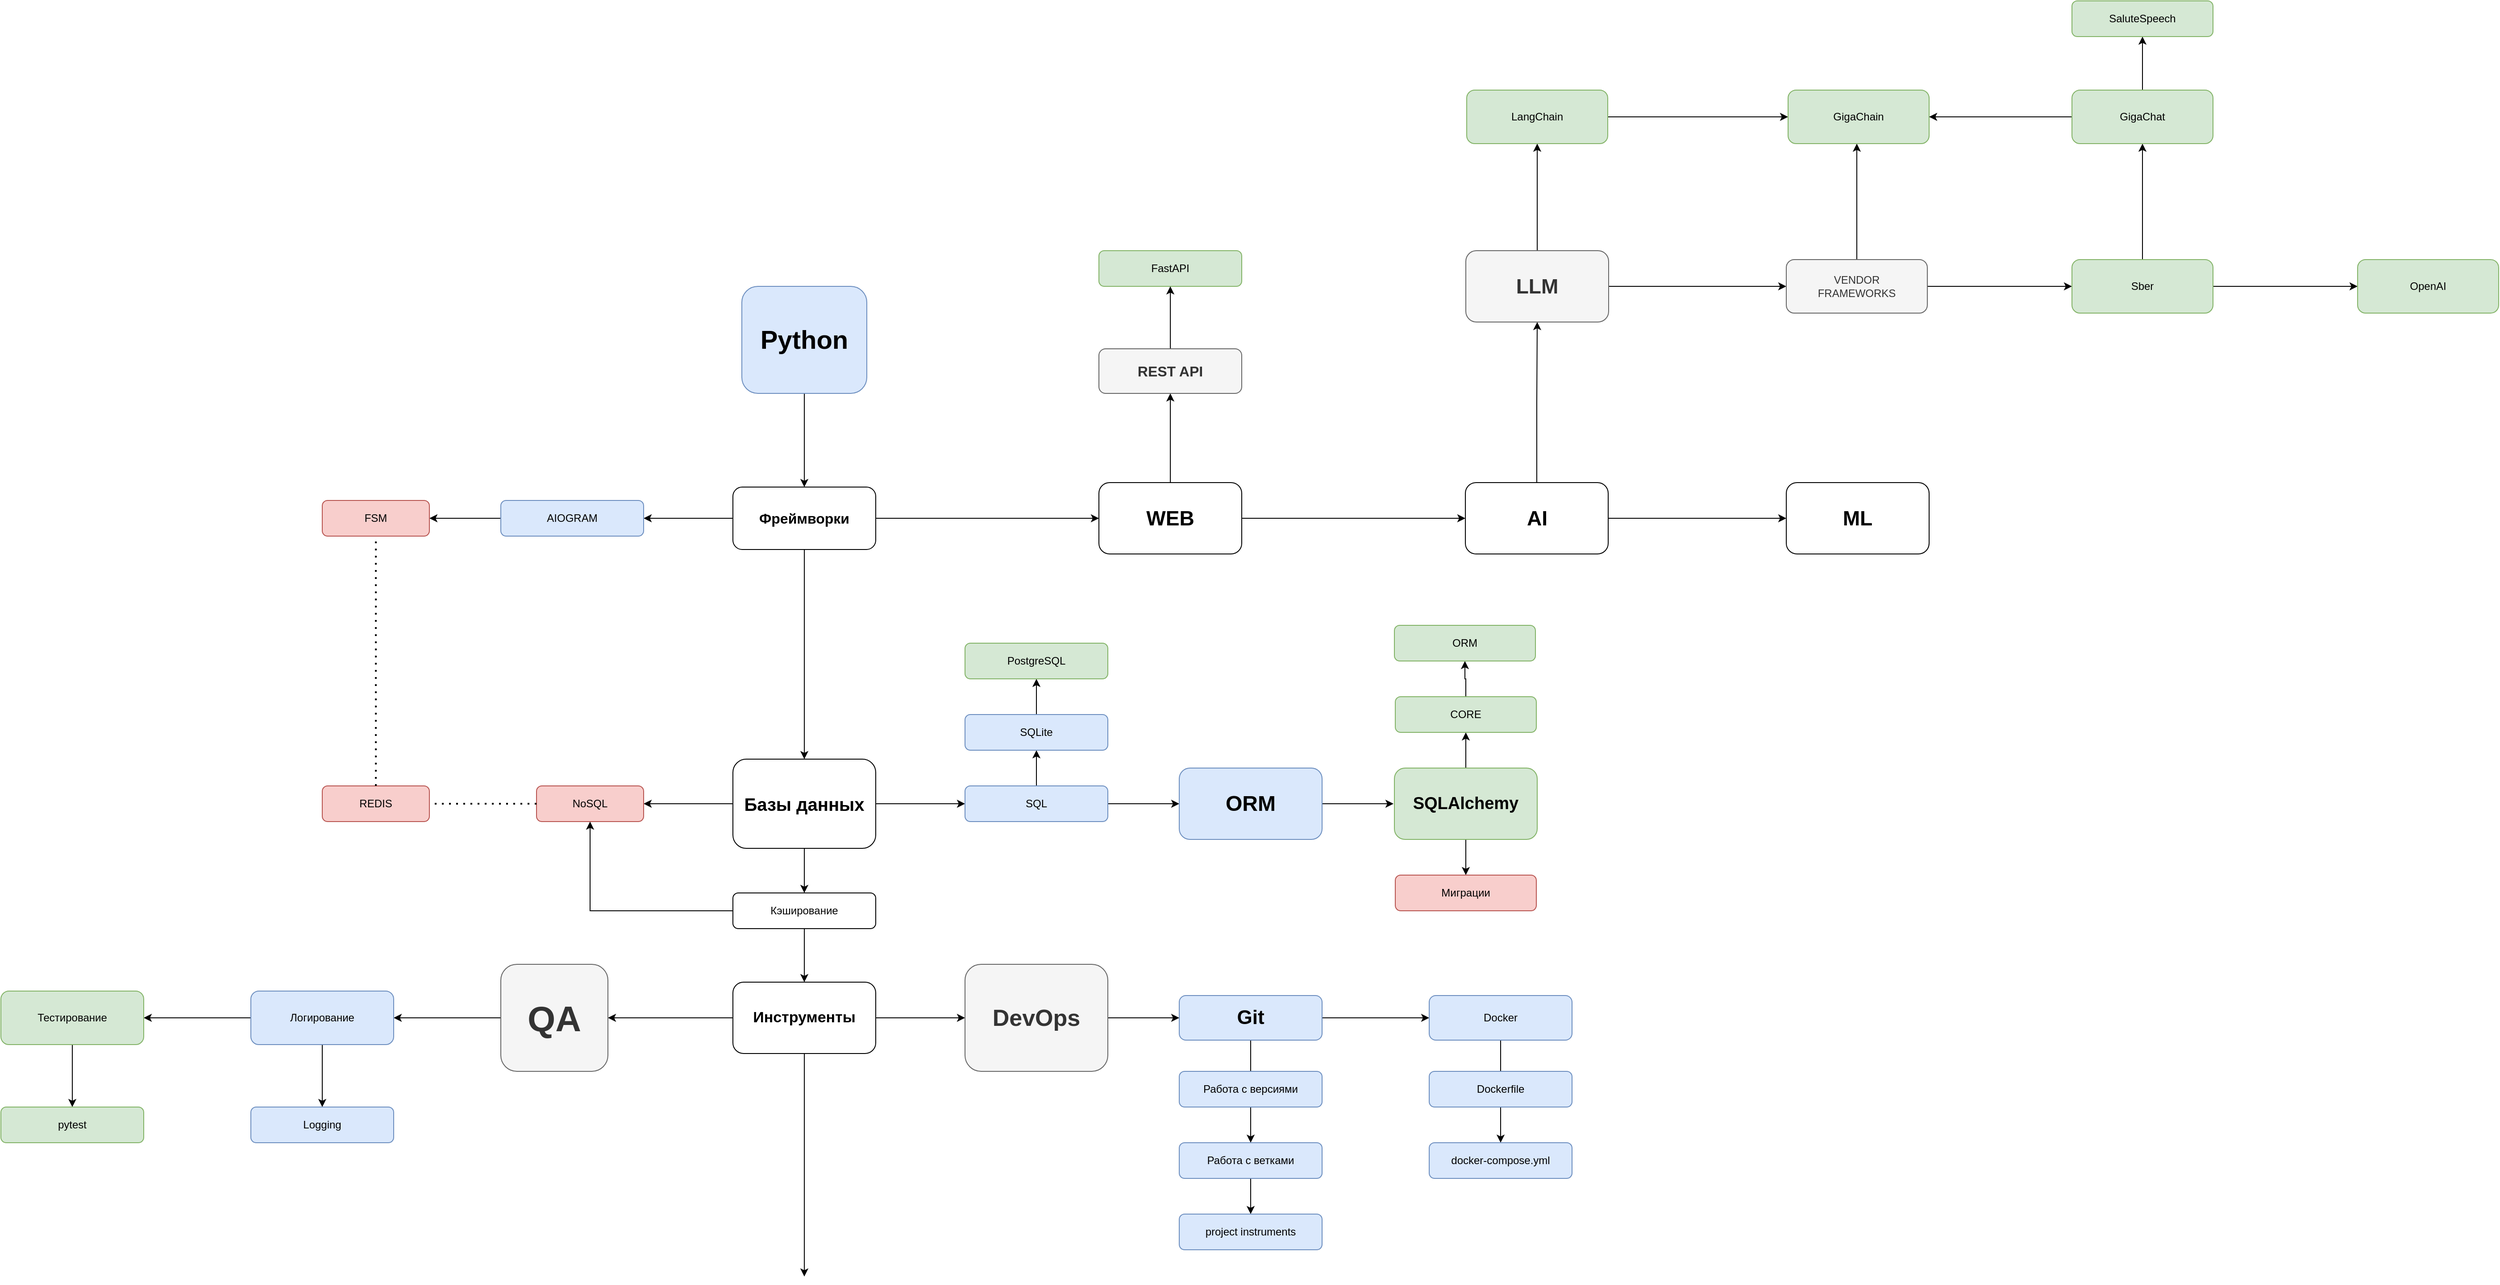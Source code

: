 <mxfile version="24.8.6">
  <diagram id="C5RBs43oDa-KdzZeNtuy" name="Page-1">
    <mxGraphModel dx="3982" dy="3674" grid="1" gridSize="10" guides="1" tooltips="1" connect="1" arrows="1" fold="1" page="1" pageScale="1" pageWidth="827" pageHeight="1169" math="0" shadow="0">
      <root>
        <mxCell id="WIyWlLk6GJQsqaUBKTNV-0" />
        <mxCell id="WIyWlLk6GJQsqaUBKTNV-1" parent="WIyWlLk6GJQsqaUBKTNV-0" />
        <mxCell id="VPrGuGbrklQKgXLqeO5R-3" style="edgeStyle=orthogonalEdgeStyle;rounded=0;orthogonalLoop=1;jettySize=auto;html=1;entryX=0.5;entryY=0;entryDx=0;entryDy=0;" edge="1" parent="WIyWlLk6GJQsqaUBKTNV-1" source="VPrGuGbrklQKgXLqeO5R-0" target="VPrGuGbrklQKgXLqeO5R-2">
          <mxGeometry relative="1" as="geometry" />
        </mxCell>
        <mxCell id="VPrGuGbrklQKgXLqeO5R-0" value="Python" style="rounded=1;whiteSpace=wrap;html=1;fontSize=29;glass=0;strokeWidth=1;shadow=0;fillColor=#dae8fc;strokeColor=#6c8ebf;fontStyle=1" vertex="1" parent="WIyWlLk6GJQsqaUBKTNV-1">
          <mxGeometry x="350" y="-200" width="140" height="120" as="geometry" />
        </mxCell>
        <mxCell id="VPrGuGbrklQKgXLqeO5R-5" style="edgeStyle=orthogonalEdgeStyle;rounded=0;orthogonalLoop=1;jettySize=auto;html=1;entryX=0.5;entryY=0;entryDx=0;entryDy=0;" edge="1" parent="WIyWlLk6GJQsqaUBKTNV-1" source="VPrGuGbrklQKgXLqeO5R-2" target="VPrGuGbrklQKgXLqeO5R-4">
          <mxGeometry relative="1" as="geometry" />
        </mxCell>
        <mxCell id="VPrGuGbrklQKgXLqeO5R-7" style="edgeStyle=orthogonalEdgeStyle;rounded=0;orthogonalLoop=1;jettySize=auto;html=1;" edge="1" parent="WIyWlLk6GJQsqaUBKTNV-1" source="VPrGuGbrklQKgXLqeO5R-2" target="VPrGuGbrklQKgXLqeO5R-6">
          <mxGeometry relative="1" as="geometry" />
        </mxCell>
        <mxCell id="VPrGuGbrklQKgXLqeO5R-80" style="edgeStyle=orthogonalEdgeStyle;rounded=0;orthogonalLoop=1;jettySize=auto;html=1;" edge="1" parent="WIyWlLk6GJQsqaUBKTNV-1" source="VPrGuGbrklQKgXLqeO5R-2" target="VPrGuGbrklQKgXLqeO5R-77">
          <mxGeometry relative="1" as="geometry" />
        </mxCell>
        <mxCell id="VPrGuGbrklQKgXLqeO5R-2" value="Фреймворки" style="rounded=1;whiteSpace=wrap;html=1;fontSize=16;glass=0;strokeWidth=1;shadow=0;fontStyle=1" vertex="1" parent="WIyWlLk6GJQsqaUBKTNV-1">
          <mxGeometry x="340" y="25" width="160" height="70" as="geometry" />
        </mxCell>
        <mxCell id="VPrGuGbrklQKgXLqeO5R-8" style="edgeStyle=orthogonalEdgeStyle;rounded=0;orthogonalLoop=1;jettySize=auto;html=1;" edge="1" parent="WIyWlLk6GJQsqaUBKTNV-1" source="VPrGuGbrklQKgXLqeO5R-4">
          <mxGeometry relative="1" as="geometry">
            <mxPoint x="240" y="380" as="targetPoint" />
          </mxGeometry>
        </mxCell>
        <mxCell id="VPrGuGbrklQKgXLqeO5R-17" style="edgeStyle=orthogonalEdgeStyle;rounded=0;orthogonalLoop=1;jettySize=auto;html=1;" edge="1" parent="WIyWlLk6GJQsqaUBKTNV-1" source="VPrGuGbrklQKgXLqeO5R-4">
          <mxGeometry relative="1" as="geometry">
            <mxPoint x="600" y="380" as="targetPoint" />
          </mxGeometry>
        </mxCell>
        <mxCell id="VPrGuGbrklQKgXLqeO5R-21" style="edgeStyle=orthogonalEdgeStyle;rounded=0;orthogonalLoop=1;jettySize=auto;html=1;" edge="1" parent="WIyWlLk6GJQsqaUBKTNV-1" source="VPrGuGbrklQKgXLqeO5R-4">
          <mxGeometry relative="1" as="geometry">
            <mxPoint x="420" y="480" as="targetPoint" />
          </mxGeometry>
        </mxCell>
        <mxCell id="VPrGuGbrklQKgXLqeO5R-4" value="Базы данных" style="rounded=1;whiteSpace=wrap;html=1;fontSize=20;glass=0;strokeWidth=1;shadow=0;fontStyle=1" vertex="1" parent="WIyWlLk6GJQsqaUBKTNV-1">
          <mxGeometry x="340" y="330" width="160" height="100" as="geometry" />
        </mxCell>
        <mxCell id="VPrGuGbrklQKgXLqeO5R-14" style="edgeStyle=orthogonalEdgeStyle;rounded=0;orthogonalLoop=1;jettySize=auto;html=1;" edge="1" parent="WIyWlLk6GJQsqaUBKTNV-1" source="VPrGuGbrklQKgXLqeO5R-6">
          <mxGeometry relative="1" as="geometry">
            <mxPoint x="2.274e-13" y="60" as="targetPoint" />
          </mxGeometry>
        </mxCell>
        <mxCell id="VPrGuGbrklQKgXLqeO5R-6" value="AIOGRAM" style="rounded=1;whiteSpace=wrap;html=1;fontSize=12;glass=0;strokeWidth=1;shadow=0;fillColor=#dae8fc;strokeColor=#6c8ebf;" vertex="1" parent="WIyWlLk6GJQsqaUBKTNV-1">
          <mxGeometry x="80" y="40" width="160" height="40" as="geometry" />
        </mxCell>
        <mxCell id="VPrGuGbrklQKgXLqeO5R-9" value="NoSQL" style="rounded=1;whiteSpace=wrap;html=1;fontSize=12;glass=0;strokeWidth=1;shadow=0;fillColor=#f8cecc;strokeColor=#b85450;" vertex="1" parent="WIyWlLk6GJQsqaUBKTNV-1">
          <mxGeometry x="120" y="360" width="120" height="40" as="geometry" />
        </mxCell>
        <mxCell id="VPrGuGbrklQKgXLqeO5R-10" value="REDIS" style="rounded=1;whiteSpace=wrap;html=1;fontSize=12;glass=0;strokeWidth=1;shadow=0;fillColor=#f8cecc;strokeColor=#b85450;" vertex="1" parent="WIyWlLk6GJQsqaUBKTNV-1">
          <mxGeometry x="-120" y="360" width="120" height="40" as="geometry" />
        </mxCell>
        <mxCell id="VPrGuGbrklQKgXLqeO5R-13" value="" style="endArrow=none;dashed=1;html=1;dashPattern=1 3;strokeWidth=2;rounded=0;exitX=0;exitY=0.5;exitDx=0;exitDy=0;entryX=1;entryY=0.5;entryDx=0;entryDy=0;" edge="1" parent="WIyWlLk6GJQsqaUBKTNV-1" source="VPrGuGbrklQKgXLqeO5R-9" target="VPrGuGbrklQKgXLqeO5R-10">
          <mxGeometry width="50" height="50" relative="1" as="geometry">
            <mxPoint x="200" y="270" as="sourcePoint" />
            <mxPoint x="250" y="220" as="targetPoint" />
          </mxGeometry>
        </mxCell>
        <mxCell id="VPrGuGbrklQKgXLqeO5R-15" value="FSM" style="rounded=1;whiteSpace=wrap;html=1;fontSize=12;glass=0;strokeWidth=1;shadow=0;fillColor=#f8cecc;strokeColor=#b85450;" vertex="1" parent="WIyWlLk6GJQsqaUBKTNV-1">
          <mxGeometry x="-120" y="40" width="120" height="40" as="geometry" />
        </mxCell>
        <mxCell id="VPrGuGbrklQKgXLqeO5R-16" value="" style="endArrow=none;dashed=1;html=1;dashPattern=1 3;strokeWidth=2;rounded=0;exitX=0.5;exitY=0;exitDx=0;exitDy=0;" edge="1" parent="WIyWlLk6GJQsqaUBKTNV-1" source="VPrGuGbrklQKgXLqeO5R-10" target="VPrGuGbrklQKgXLqeO5R-15">
          <mxGeometry width="50" height="50" relative="1" as="geometry">
            <mxPoint x="180" y="260" as="sourcePoint" />
            <mxPoint x="230" y="210" as="targetPoint" />
          </mxGeometry>
        </mxCell>
        <mxCell id="VPrGuGbrklQKgXLqeO5R-46" style="edgeStyle=orthogonalEdgeStyle;rounded=0;orthogonalLoop=1;jettySize=auto;html=1;" edge="1" parent="WIyWlLk6GJQsqaUBKTNV-1" source="VPrGuGbrklQKgXLqeO5R-18">
          <mxGeometry relative="1" as="geometry">
            <mxPoint x="680" y="320" as="targetPoint" />
          </mxGeometry>
        </mxCell>
        <mxCell id="VPrGuGbrklQKgXLqeO5R-50" style="edgeStyle=orthogonalEdgeStyle;rounded=0;orthogonalLoop=1;jettySize=auto;html=1;" edge="1" parent="WIyWlLk6GJQsqaUBKTNV-1" source="VPrGuGbrklQKgXLqeO5R-18">
          <mxGeometry relative="1" as="geometry">
            <mxPoint x="840" y="380" as="targetPoint" />
          </mxGeometry>
        </mxCell>
        <mxCell id="VPrGuGbrklQKgXLqeO5R-18" value="SQL" style="rounded=1;whiteSpace=wrap;html=1;fontSize=12;glass=0;strokeWidth=1;shadow=0;fillColor=#dae8fc;strokeColor=#6c8ebf;" vertex="1" parent="WIyWlLk6GJQsqaUBKTNV-1">
          <mxGeometry x="600" y="360" width="160" height="40" as="geometry" />
        </mxCell>
        <mxCell id="VPrGuGbrklQKgXLqeO5R-19" value="FastAPI" style="rounded=1;whiteSpace=wrap;html=1;fontSize=12;glass=0;strokeWidth=1;shadow=0;fillColor=#d5e8d4;strokeColor=#82b366;" vertex="1" parent="WIyWlLk6GJQsqaUBKTNV-1">
          <mxGeometry x="750" y="-240" width="160" height="40" as="geometry" />
        </mxCell>
        <mxCell id="VPrGuGbrklQKgXLqeO5R-23" style="edgeStyle=orthogonalEdgeStyle;rounded=0;orthogonalLoop=1;jettySize=auto;html=1;" edge="1" parent="WIyWlLk6GJQsqaUBKTNV-1" source="VPrGuGbrklQKgXLqeO5R-22" target="VPrGuGbrklQKgXLqeO5R-9">
          <mxGeometry relative="1" as="geometry" />
        </mxCell>
        <mxCell id="VPrGuGbrklQKgXLqeO5R-25" style="edgeStyle=orthogonalEdgeStyle;rounded=0;orthogonalLoop=1;jettySize=auto;html=1;entryX=0.5;entryY=0;entryDx=0;entryDy=0;" edge="1" parent="WIyWlLk6GJQsqaUBKTNV-1" source="VPrGuGbrklQKgXLqeO5R-22" target="VPrGuGbrklQKgXLqeO5R-24">
          <mxGeometry relative="1" as="geometry" />
        </mxCell>
        <mxCell id="VPrGuGbrklQKgXLqeO5R-22" value="Кэширование" style="rounded=1;whiteSpace=wrap;html=1;fontSize=12;glass=0;strokeWidth=1;shadow=0;" vertex="1" parent="WIyWlLk6GJQsqaUBKTNV-1">
          <mxGeometry x="340" y="480" width="160" height="40" as="geometry" />
        </mxCell>
        <mxCell id="VPrGuGbrklQKgXLqeO5R-31" style="edgeStyle=orthogonalEdgeStyle;rounded=0;orthogonalLoop=1;jettySize=auto;html=1;entryX=0;entryY=0.5;entryDx=0;entryDy=0;" edge="1" parent="WIyWlLk6GJQsqaUBKTNV-1" source="VPrGuGbrklQKgXLqeO5R-24">
          <mxGeometry relative="1" as="geometry">
            <mxPoint x="600" y="620" as="targetPoint" />
          </mxGeometry>
        </mxCell>
        <mxCell id="VPrGuGbrklQKgXLqeO5R-61" style="edgeStyle=orthogonalEdgeStyle;rounded=0;orthogonalLoop=1;jettySize=auto;html=1;entryX=1;entryY=0.5;entryDx=0;entryDy=0;" edge="1" parent="WIyWlLk6GJQsqaUBKTNV-1" source="VPrGuGbrklQKgXLqeO5R-24" target="VPrGuGbrklQKgXLqeO5R-62">
          <mxGeometry relative="1" as="geometry">
            <mxPoint x="240" y="620" as="targetPoint" />
          </mxGeometry>
        </mxCell>
        <mxCell id="VPrGuGbrklQKgXLqeO5R-72" style="edgeStyle=orthogonalEdgeStyle;rounded=0;orthogonalLoop=1;jettySize=auto;html=1;entryX=0.5;entryY=0;entryDx=0;entryDy=0;" edge="1" parent="WIyWlLk6GJQsqaUBKTNV-1" source="VPrGuGbrklQKgXLqeO5R-24">
          <mxGeometry relative="1" as="geometry">
            <mxPoint x="420" y="910" as="targetPoint" />
          </mxGeometry>
        </mxCell>
        <mxCell id="VPrGuGbrklQKgXLqeO5R-24" value="Инструменты" style="rounded=1;whiteSpace=wrap;html=1;fontSize=17;glass=0;strokeWidth=1;shadow=0;fontStyle=1" vertex="1" parent="WIyWlLk6GJQsqaUBKTNV-1">
          <mxGeometry x="340" y="580" width="160" height="80" as="geometry" />
        </mxCell>
        <mxCell id="VPrGuGbrklQKgXLqeO5R-34" style="edgeStyle=orthogonalEdgeStyle;rounded=0;orthogonalLoop=1;jettySize=auto;html=1;entryX=0;entryY=0.5;entryDx=0;entryDy=0;exitX=1;exitY=0.5;exitDx=0;exitDy=0;" edge="1" parent="WIyWlLk6GJQsqaUBKTNV-1" source="VPrGuGbrklQKgXLqeO5R-33" target="VPrGuGbrklQKgXLqeO5R-28">
          <mxGeometry relative="1" as="geometry">
            <mxPoint x="1000" y="630" as="sourcePoint" />
          </mxGeometry>
        </mxCell>
        <mxCell id="VPrGuGbrklQKgXLqeO5R-42" style="edgeStyle=orthogonalEdgeStyle;rounded=0;orthogonalLoop=1;jettySize=auto;html=1;" edge="1" parent="WIyWlLk6GJQsqaUBKTNV-1" source="VPrGuGbrklQKgXLqeO5R-28">
          <mxGeometry relative="1" as="geometry">
            <mxPoint x="1200" y="690" as="targetPoint" />
          </mxGeometry>
        </mxCell>
        <mxCell id="VPrGuGbrklQKgXLqeO5R-28" value="Docker" style="rounded=1;whiteSpace=wrap;html=1;fontSize=12;glass=0;strokeWidth=1;shadow=0;fillColor=#dae8fc;strokeColor=#6c8ebf;" vertex="1" parent="WIyWlLk6GJQsqaUBKTNV-1">
          <mxGeometry x="1120" y="595" width="160" height="50" as="geometry" />
        </mxCell>
        <mxCell id="VPrGuGbrklQKgXLqeO5R-35" style="edgeStyle=orthogonalEdgeStyle;rounded=0;orthogonalLoop=1;jettySize=auto;html=1;" edge="1" parent="WIyWlLk6GJQsqaUBKTNV-1" source="VPrGuGbrklQKgXLqeO5R-33">
          <mxGeometry relative="1" as="geometry">
            <mxPoint x="920" y="690" as="targetPoint" />
          </mxGeometry>
        </mxCell>
        <mxCell id="VPrGuGbrklQKgXLqeO5R-33" value="Git" style="rounded=1;whiteSpace=wrap;html=1;fontSize=22;glass=0;strokeWidth=1;shadow=0;fillColor=#dae8fc;strokeColor=#6c8ebf;fontStyle=1" vertex="1" parent="WIyWlLk6GJQsqaUBKTNV-1">
          <mxGeometry x="840" y="595" width="160" height="50" as="geometry" />
        </mxCell>
        <mxCell id="VPrGuGbrklQKgXLqeO5R-39" style="edgeStyle=orthogonalEdgeStyle;rounded=0;orthogonalLoop=1;jettySize=auto;html=1;" edge="1" parent="WIyWlLk6GJQsqaUBKTNV-1" source="VPrGuGbrklQKgXLqeO5R-36" target="VPrGuGbrklQKgXLqeO5R-38">
          <mxGeometry relative="1" as="geometry" />
        </mxCell>
        <mxCell id="VPrGuGbrklQKgXLqeO5R-36" value="Работа с версиями" style="rounded=1;whiteSpace=wrap;html=1;fontSize=12;glass=0;strokeWidth=1;shadow=0;fillColor=#dae8fc;strokeColor=#6c8ebf;" vertex="1" parent="WIyWlLk6GJQsqaUBKTNV-1">
          <mxGeometry x="840" y="680" width="160" height="40" as="geometry" />
        </mxCell>
        <mxCell id="VPrGuGbrklQKgXLqeO5R-41" style="edgeStyle=orthogonalEdgeStyle;rounded=0;orthogonalLoop=1;jettySize=auto;html=1;entryX=0.5;entryY=0;entryDx=0;entryDy=0;" edge="1" parent="WIyWlLk6GJQsqaUBKTNV-1" source="VPrGuGbrklQKgXLqeO5R-38" target="VPrGuGbrklQKgXLqeO5R-40">
          <mxGeometry relative="1" as="geometry" />
        </mxCell>
        <mxCell id="VPrGuGbrklQKgXLqeO5R-38" value="Работа с ветками" style="rounded=1;whiteSpace=wrap;html=1;fontSize=12;glass=0;strokeWidth=1;shadow=0;fillColor=#dae8fc;strokeColor=#6c8ebf;" vertex="1" parent="WIyWlLk6GJQsqaUBKTNV-1">
          <mxGeometry x="840" y="760" width="160" height="40" as="geometry" />
        </mxCell>
        <mxCell id="VPrGuGbrklQKgXLqeO5R-40" value="project instruments" style="rounded=1;whiteSpace=wrap;html=1;fontSize=12;glass=0;strokeWidth=1;shadow=0;fillColor=#dae8fc;strokeColor=#6c8ebf;" vertex="1" parent="WIyWlLk6GJQsqaUBKTNV-1">
          <mxGeometry x="840" y="840" width="160" height="40" as="geometry" />
        </mxCell>
        <mxCell id="VPrGuGbrklQKgXLqeO5R-45" style="edgeStyle=orthogonalEdgeStyle;rounded=0;orthogonalLoop=1;jettySize=auto;html=1;entryX=0.5;entryY=0;entryDx=0;entryDy=0;" edge="1" parent="WIyWlLk6GJQsqaUBKTNV-1" source="VPrGuGbrklQKgXLqeO5R-43" target="VPrGuGbrklQKgXLqeO5R-44">
          <mxGeometry relative="1" as="geometry" />
        </mxCell>
        <mxCell id="VPrGuGbrklQKgXLqeO5R-43" value="Dockerfile" style="rounded=1;whiteSpace=wrap;html=1;fontSize=12;glass=0;strokeWidth=1;shadow=0;fillColor=#dae8fc;strokeColor=#6c8ebf;" vertex="1" parent="WIyWlLk6GJQsqaUBKTNV-1">
          <mxGeometry x="1120" y="680" width="160" height="40" as="geometry" />
        </mxCell>
        <mxCell id="VPrGuGbrklQKgXLqeO5R-44" value="docker-compose.yml" style="rounded=1;whiteSpace=wrap;html=1;fontSize=12;glass=0;strokeWidth=1;shadow=0;fillColor=#dae8fc;strokeColor=#6c8ebf;" vertex="1" parent="WIyWlLk6GJQsqaUBKTNV-1">
          <mxGeometry x="1120" y="760" width="160" height="40" as="geometry" />
        </mxCell>
        <mxCell id="VPrGuGbrklQKgXLqeO5R-49" style="edgeStyle=orthogonalEdgeStyle;rounded=0;orthogonalLoop=1;jettySize=auto;html=1;" edge="1" parent="WIyWlLk6GJQsqaUBKTNV-1" source="VPrGuGbrklQKgXLqeO5R-47" target="VPrGuGbrklQKgXLqeO5R-48">
          <mxGeometry relative="1" as="geometry" />
        </mxCell>
        <mxCell id="VPrGuGbrklQKgXLqeO5R-47" value="SQLite" style="rounded=1;whiteSpace=wrap;html=1;fontSize=12;glass=0;strokeWidth=1;shadow=0;fillColor=#dae8fc;strokeColor=#6c8ebf;" vertex="1" parent="WIyWlLk6GJQsqaUBKTNV-1">
          <mxGeometry x="600" y="280" width="160" height="40" as="geometry" />
        </mxCell>
        <mxCell id="VPrGuGbrklQKgXLqeO5R-48" value="PostgreSQL" style="rounded=1;whiteSpace=wrap;html=1;fontSize=12;glass=0;strokeWidth=1;shadow=0;fillColor=#d5e8d4;strokeColor=#82b366;" vertex="1" parent="WIyWlLk6GJQsqaUBKTNV-1">
          <mxGeometry x="600" y="200" width="160" height="40" as="geometry" />
        </mxCell>
        <mxCell id="VPrGuGbrklQKgXLqeO5R-57" style="edgeStyle=orthogonalEdgeStyle;rounded=0;orthogonalLoop=1;jettySize=auto;html=1;" edge="1" parent="WIyWlLk6GJQsqaUBKTNV-1" source="VPrGuGbrklQKgXLqeO5R-51">
          <mxGeometry relative="1" as="geometry">
            <mxPoint x="1080" y="380" as="targetPoint" />
          </mxGeometry>
        </mxCell>
        <mxCell id="VPrGuGbrklQKgXLqeO5R-51" value="ORM" style="rounded=1;whiteSpace=wrap;html=1;fontSize=24;glass=0;strokeWidth=1;shadow=0;fillColor=#dae8fc;strokeColor=#6c8ebf;fontStyle=1" vertex="1" parent="WIyWlLk6GJQsqaUBKTNV-1">
          <mxGeometry x="840" y="340" width="160" height="80" as="geometry" />
        </mxCell>
        <mxCell id="VPrGuGbrklQKgXLqeO5R-134" value="" style="edgeStyle=orthogonalEdgeStyle;rounded=0;orthogonalLoop=1;jettySize=auto;html=1;" edge="1" parent="WIyWlLk6GJQsqaUBKTNV-1" source="VPrGuGbrklQKgXLqeO5R-53" target="VPrGuGbrklQKgXLqeO5R-133">
          <mxGeometry relative="1" as="geometry" />
        </mxCell>
        <mxCell id="VPrGuGbrklQKgXLqeO5R-141" style="edgeStyle=orthogonalEdgeStyle;rounded=0;orthogonalLoop=1;jettySize=auto;html=1;" edge="1" parent="WIyWlLk6GJQsqaUBKTNV-1" source="VPrGuGbrklQKgXLqeO5R-53">
          <mxGeometry relative="1" as="geometry">
            <mxPoint x="1161" y="460" as="targetPoint" />
          </mxGeometry>
        </mxCell>
        <mxCell id="VPrGuGbrklQKgXLqeO5R-53" value="&lt;font style=&quot;font-size: 19px;&quot;&gt;&lt;b&gt;SQLAlchemy&lt;/b&gt;&lt;/font&gt;" style="rounded=1;whiteSpace=wrap;html=1;fontSize=12;glass=0;strokeWidth=1;shadow=0;fillColor=#d5e8d4;strokeColor=#82b366;" vertex="1" parent="WIyWlLk6GJQsqaUBKTNV-1">
          <mxGeometry x="1081" y="340" width="160" height="80" as="geometry" />
        </mxCell>
        <mxCell id="VPrGuGbrklQKgXLqeO5R-59" style="edgeStyle=orthogonalEdgeStyle;rounded=0;orthogonalLoop=1;jettySize=auto;html=1;entryX=0;entryY=0.5;entryDx=0;entryDy=0;" edge="1" parent="WIyWlLk6GJQsqaUBKTNV-1" source="VPrGuGbrklQKgXLqeO5R-58" target="VPrGuGbrklQKgXLqeO5R-33">
          <mxGeometry relative="1" as="geometry" />
        </mxCell>
        <mxCell id="VPrGuGbrklQKgXLqeO5R-58" value="DevOps" style="rounded=1;whiteSpace=wrap;html=1;fontSize=26;glass=0;strokeWidth=1;shadow=0;fillColor=#f5f5f5;strokeColor=#666666;fontColor=#333333;fontStyle=1" vertex="1" parent="WIyWlLk6GJQsqaUBKTNV-1">
          <mxGeometry x="600" y="560" width="160" height="120" as="geometry" />
        </mxCell>
        <mxCell id="VPrGuGbrklQKgXLqeO5R-63" style="edgeStyle=orthogonalEdgeStyle;rounded=0;orthogonalLoop=1;jettySize=auto;html=1;" edge="1" parent="WIyWlLk6GJQsqaUBKTNV-1" source="VPrGuGbrklQKgXLqeO5R-62">
          <mxGeometry relative="1" as="geometry">
            <mxPoint x="-40" y="620.0" as="targetPoint" />
          </mxGeometry>
        </mxCell>
        <mxCell id="VPrGuGbrklQKgXLqeO5R-62" value="&lt;font style=&quot;font-size: 40px;&quot;&gt;QA&lt;/font&gt;" style="rounded=1;whiteSpace=wrap;html=1;fontSize=40;glass=0;strokeWidth=1;shadow=0;fillColor=#f5f5f5;strokeColor=#666666;fontColor=#333333;fontStyle=1" vertex="1" parent="WIyWlLk6GJQsqaUBKTNV-1">
          <mxGeometry x="80" y="560" width="120" height="120" as="geometry" />
        </mxCell>
        <mxCell id="VPrGuGbrklQKgXLqeO5R-66" style="edgeStyle=orthogonalEdgeStyle;rounded=0;orthogonalLoop=1;jettySize=auto;html=1;entryX=0.5;entryY=0;entryDx=0;entryDy=0;" edge="1" parent="WIyWlLk6GJQsqaUBKTNV-1" source="VPrGuGbrklQKgXLqeO5R-65" target="VPrGuGbrklQKgXLqeO5R-67">
          <mxGeometry relative="1" as="geometry">
            <mxPoint x="-120" y="680" as="targetPoint" />
          </mxGeometry>
        </mxCell>
        <mxCell id="VPrGuGbrklQKgXLqeO5R-69" style="edgeStyle=orthogonalEdgeStyle;rounded=0;orthogonalLoop=1;jettySize=auto;html=1;" edge="1" parent="WIyWlLk6GJQsqaUBKTNV-1" source="VPrGuGbrklQKgXLqeO5R-65" target="VPrGuGbrklQKgXLqeO5R-68">
          <mxGeometry relative="1" as="geometry" />
        </mxCell>
        <mxCell id="VPrGuGbrklQKgXLqeO5R-65" value="Логирование" style="rounded=1;whiteSpace=wrap;html=1;fontSize=12;glass=0;strokeWidth=1;shadow=0;fillColor=#dae8fc;strokeColor=#6c8ebf;" vertex="1" parent="WIyWlLk6GJQsqaUBKTNV-1">
          <mxGeometry x="-200" y="590" width="160" height="60" as="geometry" />
        </mxCell>
        <mxCell id="VPrGuGbrklQKgXLqeO5R-67" value="Logging" style="rounded=1;whiteSpace=wrap;html=1;fontSize=12;glass=0;strokeWidth=1;shadow=0;fillColor=#dae8fc;strokeColor=#6c8ebf;" vertex="1" parent="WIyWlLk6GJQsqaUBKTNV-1">
          <mxGeometry x="-200" y="720" width="160" height="40" as="geometry" />
        </mxCell>
        <mxCell id="VPrGuGbrklQKgXLqeO5R-70" style="edgeStyle=orthogonalEdgeStyle;rounded=0;orthogonalLoop=1;jettySize=auto;html=1;" edge="1" parent="WIyWlLk6GJQsqaUBKTNV-1" source="VPrGuGbrklQKgXLqeO5R-68">
          <mxGeometry relative="1" as="geometry">
            <mxPoint x="-400" y="720" as="targetPoint" />
          </mxGeometry>
        </mxCell>
        <mxCell id="VPrGuGbrklQKgXLqeO5R-68" value="Тестирование" style="rounded=1;whiteSpace=wrap;html=1;fontSize=12;glass=0;strokeWidth=1;shadow=0;fillColor=#d5e8d4;strokeColor=#82b366;" vertex="1" parent="WIyWlLk6GJQsqaUBKTNV-1">
          <mxGeometry x="-480" y="590" width="160" height="60" as="geometry" />
        </mxCell>
        <mxCell id="VPrGuGbrklQKgXLqeO5R-71" value="pytest" style="rounded=1;whiteSpace=wrap;html=1;fontSize=12;glass=0;strokeWidth=1;shadow=0;fillColor=#d5e8d4;strokeColor=#82b366;" vertex="1" parent="WIyWlLk6GJQsqaUBKTNV-1">
          <mxGeometry x="-480" y="720" width="160" height="40" as="geometry" />
        </mxCell>
        <mxCell id="VPrGuGbrklQKgXLqeO5R-99" style="edgeStyle=orthogonalEdgeStyle;rounded=0;orthogonalLoop=1;jettySize=auto;html=1;" edge="1" parent="WIyWlLk6GJQsqaUBKTNV-1" source="VPrGuGbrklQKgXLqeO5R-77" target="VPrGuGbrklQKgXLqeO5R-96">
          <mxGeometry relative="1" as="geometry" />
        </mxCell>
        <mxCell id="VPrGuGbrklQKgXLqeO5R-103" style="edgeStyle=orthogonalEdgeStyle;rounded=0;orthogonalLoop=1;jettySize=auto;html=1;" edge="1" parent="WIyWlLk6GJQsqaUBKTNV-1" source="VPrGuGbrklQKgXLqeO5R-77" target="VPrGuGbrklQKgXLqeO5R-101">
          <mxGeometry relative="1" as="geometry" />
        </mxCell>
        <mxCell id="VPrGuGbrklQKgXLqeO5R-77" value="&lt;font style=&quot;font-size: 23px;&quot;&gt;&lt;b&gt;WEB&lt;/b&gt;&lt;/font&gt;" style="rounded=1;whiteSpace=wrap;html=1;fontSize=12;glass=0;strokeWidth=1;shadow=0;" vertex="1" parent="WIyWlLk6GJQsqaUBKTNV-1">
          <mxGeometry x="750" y="20" width="160" height="80" as="geometry" />
        </mxCell>
        <mxCell id="VPrGuGbrklQKgXLqeO5R-97" style="edgeStyle=orthogonalEdgeStyle;rounded=0;orthogonalLoop=1;jettySize=auto;html=1;entryX=0.5;entryY=1;entryDx=0;entryDy=0;" edge="1" parent="WIyWlLk6GJQsqaUBKTNV-1" source="VPrGuGbrklQKgXLqeO5R-96" target="VPrGuGbrklQKgXLqeO5R-19">
          <mxGeometry relative="1" as="geometry" />
        </mxCell>
        <mxCell id="VPrGuGbrklQKgXLqeO5R-96" value="REST API" style="rounded=1;whiteSpace=wrap;html=1;fontSize=16;glass=0;strokeWidth=1;shadow=0;fontStyle=1;fillColor=#f5f5f5;fontColor=#333333;strokeColor=#666666;" vertex="1" parent="WIyWlLk6GJQsqaUBKTNV-1">
          <mxGeometry x="750" y="-130" width="160" height="50" as="geometry" />
        </mxCell>
        <mxCell id="VPrGuGbrklQKgXLqeO5R-107" value="" style="edgeStyle=orthogonalEdgeStyle;rounded=0;orthogonalLoop=1;jettySize=auto;html=1;" edge="1" parent="WIyWlLk6GJQsqaUBKTNV-1" source="VPrGuGbrklQKgXLqeO5R-101" target="VPrGuGbrklQKgXLqeO5R-106">
          <mxGeometry relative="1" as="geometry" />
        </mxCell>
        <mxCell id="VPrGuGbrklQKgXLqeO5R-113" value="" style="edgeStyle=orthogonalEdgeStyle;rounded=0;orthogonalLoop=1;jettySize=auto;html=1;" edge="1" parent="WIyWlLk6GJQsqaUBKTNV-1" source="VPrGuGbrklQKgXLqeO5R-101" target="VPrGuGbrklQKgXLqeO5R-112">
          <mxGeometry relative="1" as="geometry" />
        </mxCell>
        <mxCell id="VPrGuGbrklQKgXLqeO5R-101" value="&lt;font style=&quot;font-size: 23px;&quot;&gt;&lt;b&gt;AI&lt;/b&gt;&lt;/font&gt;" style="rounded=1;whiteSpace=wrap;html=1;fontSize=12;glass=0;strokeWidth=1;shadow=0;" vertex="1" parent="WIyWlLk6GJQsqaUBKTNV-1">
          <mxGeometry x="1160.5" y="20" width="160" height="80" as="geometry" />
        </mxCell>
        <mxCell id="VPrGuGbrklQKgXLqeO5R-110" value="" style="edgeStyle=orthogonalEdgeStyle;rounded=0;orthogonalLoop=1;jettySize=auto;html=1;" edge="1" parent="WIyWlLk6GJQsqaUBKTNV-1" source="VPrGuGbrklQKgXLqeO5R-106" target="VPrGuGbrklQKgXLqeO5R-109">
          <mxGeometry relative="1" as="geometry" />
        </mxCell>
        <mxCell id="VPrGuGbrklQKgXLqeO5R-114" style="edgeStyle=orthogonalEdgeStyle;rounded=0;orthogonalLoop=1;jettySize=auto;html=1;entryX=0;entryY=0.5;entryDx=0;entryDy=0;" edge="1" parent="WIyWlLk6GJQsqaUBKTNV-1" source="VPrGuGbrklQKgXLqeO5R-106" target="VPrGuGbrklQKgXLqeO5R-115">
          <mxGeometry relative="1" as="geometry">
            <mxPoint x="1400" y="-200" as="targetPoint" />
          </mxGeometry>
        </mxCell>
        <mxCell id="VPrGuGbrklQKgXLqeO5R-106" value="&lt;font style=&quot;font-size: 23px;&quot;&gt;&lt;b&gt;LLM&lt;/b&gt;&lt;/font&gt;" style="rounded=1;whiteSpace=wrap;html=1;fontSize=12;glass=0;strokeWidth=1;shadow=0;fillColor=#f5f5f5;fontColor=#333333;strokeColor=#666666;" vertex="1" parent="WIyWlLk6GJQsqaUBKTNV-1">
          <mxGeometry x="1161" y="-240" width="160" height="80" as="geometry" />
        </mxCell>
        <mxCell id="VPrGuGbrklQKgXLqeO5R-121" style="edgeStyle=orthogonalEdgeStyle;rounded=0;orthogonalLoop=1;jettySize=auto;html=1;" edge="1" parent="WIyWlLk6GJQsqaUBKTNV-1" source="VPrGuGbrklQKgXLqeO5R-109" target="VPrGuGbrklQKgXLqeO5R-117">
          <mxGeometry relative="1" as="geometry" />
        </mxCell>
        <mxCell id="VPrGuGbrklQKgXLqeO5R-109" value="LangChain" style="whiteSpace=wrap;html=1;rounded=1;glass=0;strokeWidth=1;shadow=0;fillColor=#d5e8d4;strokeColor=#82b366;" vertex="1" parent="WIyWlLk6GJQsqaUBKTNV-1">
          <mxGeometry x="1162" y="-420" width="158" height="60" as="geometry" />
        </mxCell>
        <mxCell id="VPrGuGbrklQKgXLqeO5R-112" value="&lt;font style=&quot;font-size: 23px;&quot;&gt;&lt;b&gt;ML&lt;/b&gt;&lt;/font&gt;" style="rounded=1;whiteSpace=wrap;html=1;fontSize=12;glass=0;strokeWidth=1;shadow=0;" vertex="1" parent="WIyWlLk6GJQsqaUBKTNV-1">
          <mxGeometry x="1520" y="20" width="160" height="80" as="geometry" />
        </mxCell>
        <mxCell id="VPrGuGbrklQKgXLqeO5R-116" style="edgeStyle=orthogonalEdgeStyle;rounded=0;orthogonalLoop=1;jettySize=auto;html=1;" edge="1" parent="WIyWlLk6GJQsqaUBKTNV-1" source="VPrGuGbrklQKgXLqeO5R-115">
          <mxGeometry relative="1" as="geometry">
            <mxPoint x="1599" y="-360" as="targetPoint" />
          </mxGeometry>
        </mxCell>
        <mxCell id="VPrGuGbrklQKgXLqeO5R-118" style="edgeStyle=orthogonalEdgeStyle;rounded=0;orthogonalLoop=1;jettySize=auto;html=1;entryX=0;entryY=0.5;entryDx=0;entryDy=0;" edge="1" parent="WIyWlLk6GJQsqaUBKTNV-1" source="VPrGuGbrklQKgXLqeO5R-115" target="VPrGuGbrklQKgXLqeO5R-122">
          <mxGeometry relative="1" as="geometry">
            <mxPoint x="1830" y="-200" as="targetPoint" />
          </mxGeometry>
        </mxCell>
        <mxCell id="VPrGuGbrklQKgXLqeO5R-115" value="VENDOR&lt;div&gt;FRAMEWORKS&lt;/div&gt;" style="whiteSpace=wrap;html=1;rounded=1;glass=0;strokeWidth=1;shadow=0;fillColor=#f5f5f5;fontColor=#333333;strokeColor=#666666;" vertex="1" parent="WIyWlLk6GJQsqaUBKTNV-1">
          <mxGeometry x="1520" y="-230" width="158" height="60" as="geometry" />
        </mxCell>
        <mxCell id="VPrGuGbrklQKgXLqeO5R-117" value="GigaChain" style="whiteSpace=wrap;html=1;rounded=1;glass=0;strokeWidth=1;shadow=0;fillColor=#d5e8d4;strokeColor=#82b366;" vertex="1" parent="WIyWlLk6GJQsqaUBKTNV-1">
          <mxGeometry x="1522" y="-420" width="158" height="60" as="geometry" />
        </mxCell>
        <mxCell id="VPrGuGbrklQKgXLqeO5R-125" value="" style="edgeStyle=orthogonalEdgeStyle;rounded=0;orthogonalLoop=1;jettySize=auto;html=1;" edge="1" parent="WIyWlLk6GJQsqaUBKTNV-1" source="VPrGuGbrklQKgXLqeO5R-122" target="VPrGuGbrklQKgXLqeO5R-124">
          <mxGeometry relative="1" as="geometry" />
        </mxCell>
        <mxCell id="VPrGuGbrklQKgXLqeO5R-128" value="" style="edgeStyle=orthogonalEdgeStyle;rounded=0;orthogonalLoop=1;jettySize=auto;html=1;" edge="1" parent="WIyWlLk6GJQsqaUBKTNV-1" source="VPrGuGbrklQKgXLqeO5R-122" target="VPrGuGbrklQKgXLqeO5R-127">
          <mxGeometry relative="1" as="geometry" />
        </mxCell>
        <mxCell id="VPrGuGbrklQKgXLqeO5R-122" value="Sber" style="whiteSpace=wrap;html=1;rounded=1;glass=0;strokeWidth=1;shadow=0;fillColor=#d5e8d4;strokeColor=#82b366;" vertex="1" parent="WIyWlLk6GJQsqaUBKTNV-1">
          <mxGeometry x="1840" y="-230" width="158" height="60" as="geometry" />
        </mxCell>
        <mxCell id="VPrGuGbrklQKgXLqeO5R-124" value="OpenAI" style="whiteSpace=wrap;html=1;rounded=1;glass=0;strokeWidth=1;shadow=0;fillColor=#d5e8d4;strokeColor=#82b366;" vertex="1" parent="WIyWlLk6GJQsqaUBKTNV-1">
          <mxGeometry x="2160" y="-230" width="158" height="60" as="geometry" />
        </mxCell>
        <mxCell id="VPrGuGbrklQKgXLqeO5R-130" value="" style="edgeStyle=orthogonalEdgeStyle;rounded=0;orthogonalLoop=1;jettySize=auto;html=1;" edge="1" parent="WIyWlLk6GJQsqaUBKTNV-1" source="VPrGuGbrklQKgXLqeO5R-127" target="VPrGuGbrklQKgXLqeO5R-129">
          <mxGeometry relative="1" as="geometry" />
        </mxCell>
        <mxCell id="VPrGuGbrklQKgXLqeO5R-131" style="edgeStyle=orthogonalEdgeStyle;rounded=0;orthogonalLoop=1;jettySize=auto;html=1;" edge="1" parent="WIyWlLk6GJQsqaUBKTNV-1" source="VPrGuGbrklQKgXLqeO5R-127" target="VPrGuGbrklQKgXLqeO5R-117">
          <mxGeometry relative="1" as="geometry" />
        </mxCell>
        <mxCell id="VPrGuGbrklQKgXLqeO5R-127" value="GigaChat" style="whiteSpace=wrap;html=1;rounded=1;glass=0;strokeWidth=1;shadow=0;fillColor=#d5e8d4;strokeColor=#82b366;" vertex="1" parent="WIyWlLk6GJQsqaUBKTNV-1">
          <mxGeometry x="1840" y="-420" width="158" height="60" as="geometry" />
        </mxCell>
        <mxCell id="VPrGuGbrklQKgXLqeO5R-129" value="SaluteSpeech" style="whiteSpace=wrap;html=1;rounded=1;glass=0;strokeWidth=1;shadow=0;fillColor=#d5e8d4;strokeColor=#82b366;" vertex="1" parent="WIyWlLk6GJQsqaUBKTNV-1">
          <mxGeometry x="1840" y="-520" width="158" height="40" as="geometry" />
        </mxCell>
        <mxCell id="VPrGuGbrklQKgXLqeO5R-137" value="" style="edgeStyle=orthogonalEdgeStyle;rounded=0;orthogonalLoop=1;jettySize=auto;html=1;" edge="1" parent="WIyWlLk6GJQsqaUBKTNV-1" source="VPrGuGbrklQKgXLqeO5R-133" target="VPrGuGbrklQKgXLqeO5R-136">
          <mxGeometry relative="1" as="geometry" />
        </mxCell>
        <mxCell id="VPrGuGbrklQKgXLqeO5R-133" value="CORE" style="whiteSpace=wrap;html=1;fillColor=#d5e8d4;strokeColor=#82b366;rounded=1;glass=0;strokeWidth=1;shadow=0;" vertex="1" parent="WIyWlLk6GJQsqaUBKTNV-1">
          <mxGeometry x="1082" y="260" width="158" height="40" as="geometry" />
        </mxCell>
        <mxCell id="VPrGuGbrklQKgXLqeO5R-136" value="ORM" style="whiteSpace=wrap;html=1;fillColor=#d5e8d4;strokeColor=#82b366;rounded=1;glass=0;strokeWidth=1;shadow=0;" vertex="1" parent="WIyWlLk6GJQsqaUBKTNV-1">
          <mxGeometry x="1081" y="180" width="158" height="40" as="geometry" />
        </mxCell>
        <mxCell id="VPrGuGbrklQKgXLqeO5R-142" value="Миграции" style="whiteSpace=wrap;html=1;fillColor=#f8cecc;strokeColor=#b85450;rounded=1;glass=0;strokeWidth=1;shadow=0;" vertex="1" parent="WIyWlLk6GJQsqaUBKTNV-1">
          <mxGeometry x="1082" y="460" width="158" height="40" as="geometry" />
        </mxCell>
      </root>
    </mxGraphModel>
  </diagram>
</mxfile>
